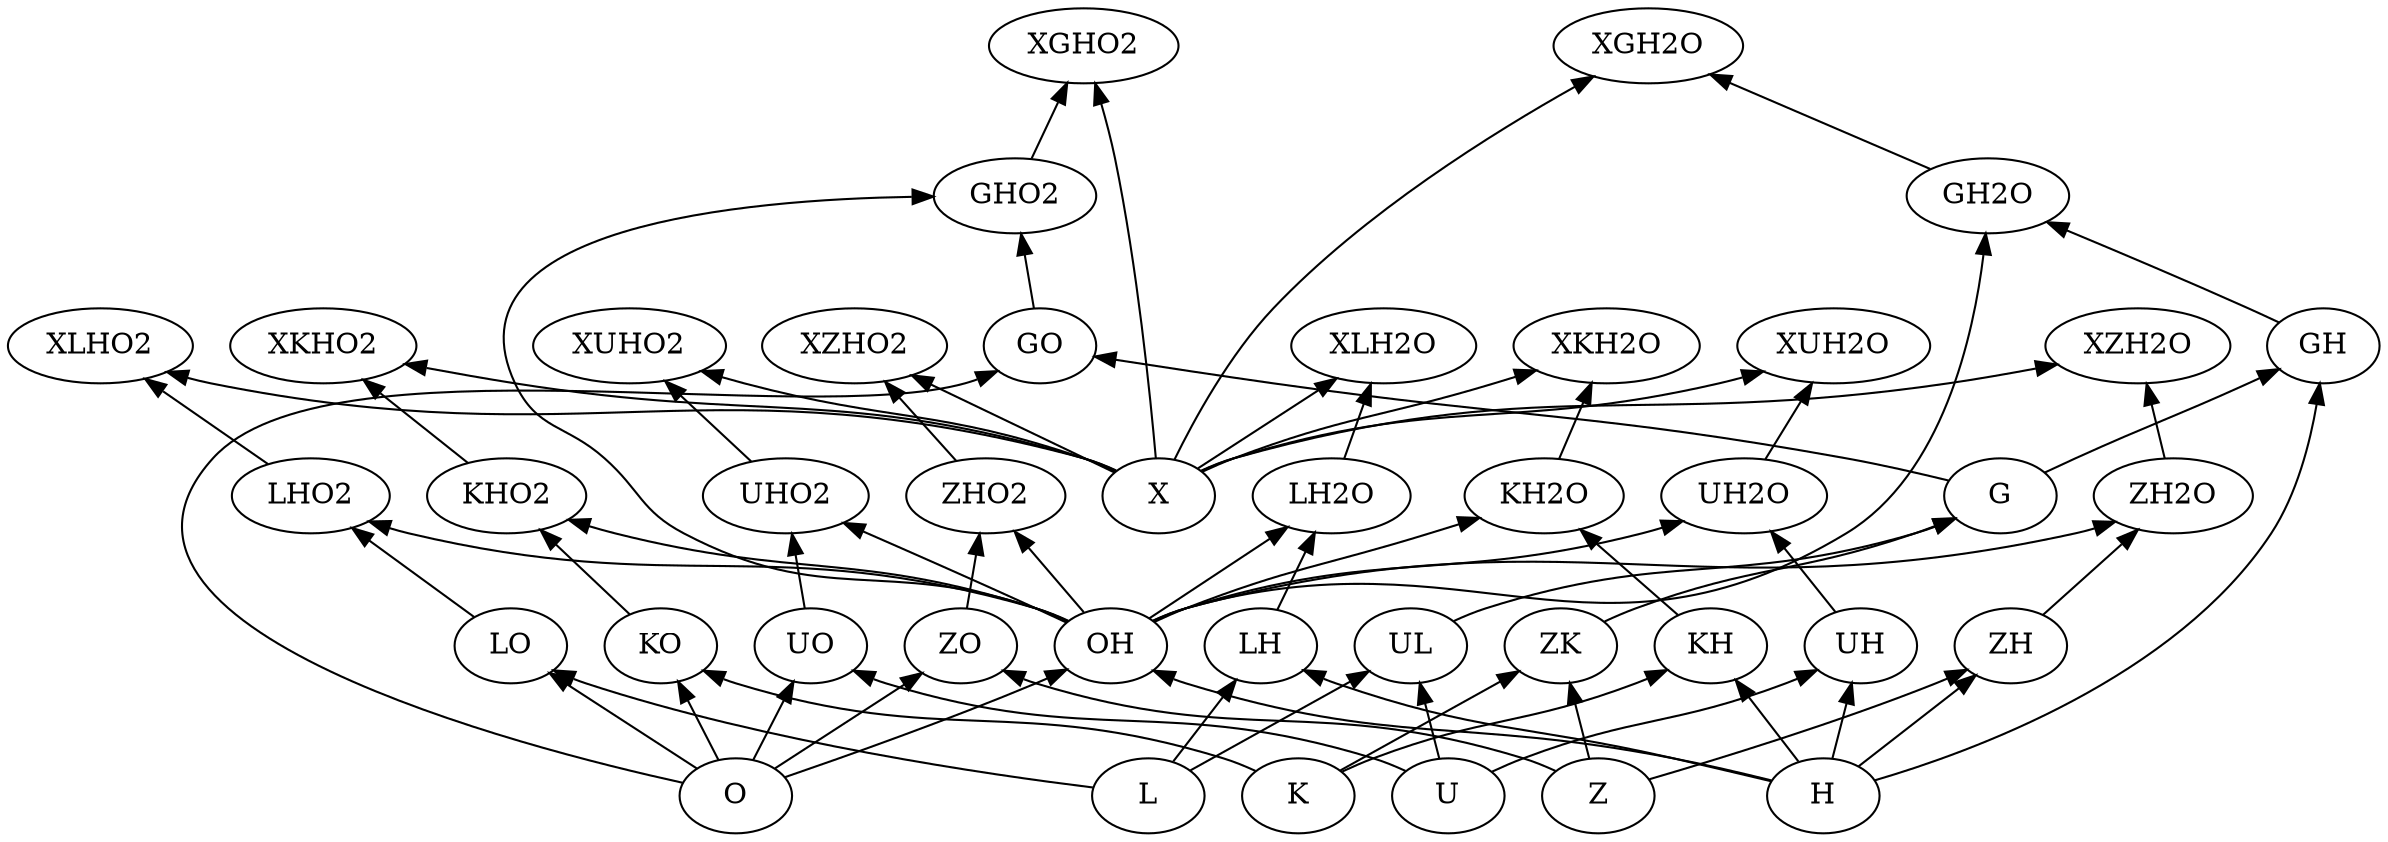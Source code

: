 digraph G {
    rankdir = "BT"
    {G, H} -> GH
    {G, O} -> GO
    {GH, OH} -> GH2O
    {GH2O, X} -> XGH2O
    {GHO2, X} -> XGHO2
    {GO, OH} -> GHO2
    {H, K} -> KH
    {H, L} -> LH
    {H, O} -> OH
    {H, U} -> UH
    {H, Z} -> ZH
    {K, O} -> KO
    {K, Z} -> ZK
    {KH, OH} -> KH2O
    {KH2O, X} -> XKH2O
    {KHO2, X} -> XKHO2
    {KO, OH} -> KHO2
    {L, O} -> LO
    {L, U} -> UL
    {LH, OH} -> LH2O
    {LH2O, X} -> XLH2O
    {LHO2, X} -> XLHO2
    {LO, OH} -> LHO2
    {O, U} -> UO
    {O, Z} -> ZO
    {OH, UH} -> UH2O
    {OH, UO} -> UHO2
    {OH, ZH} -> ZH2O
    {OH, ZO} -> ZHO2
    {UH2O, X} -> XUH2O
    {UHO2, X} -> XUHO2
    {UL, ZK} -> G
    {X, ZH2O} -> XZH2O
    {X, ZHO2} -> XZHO2
}
